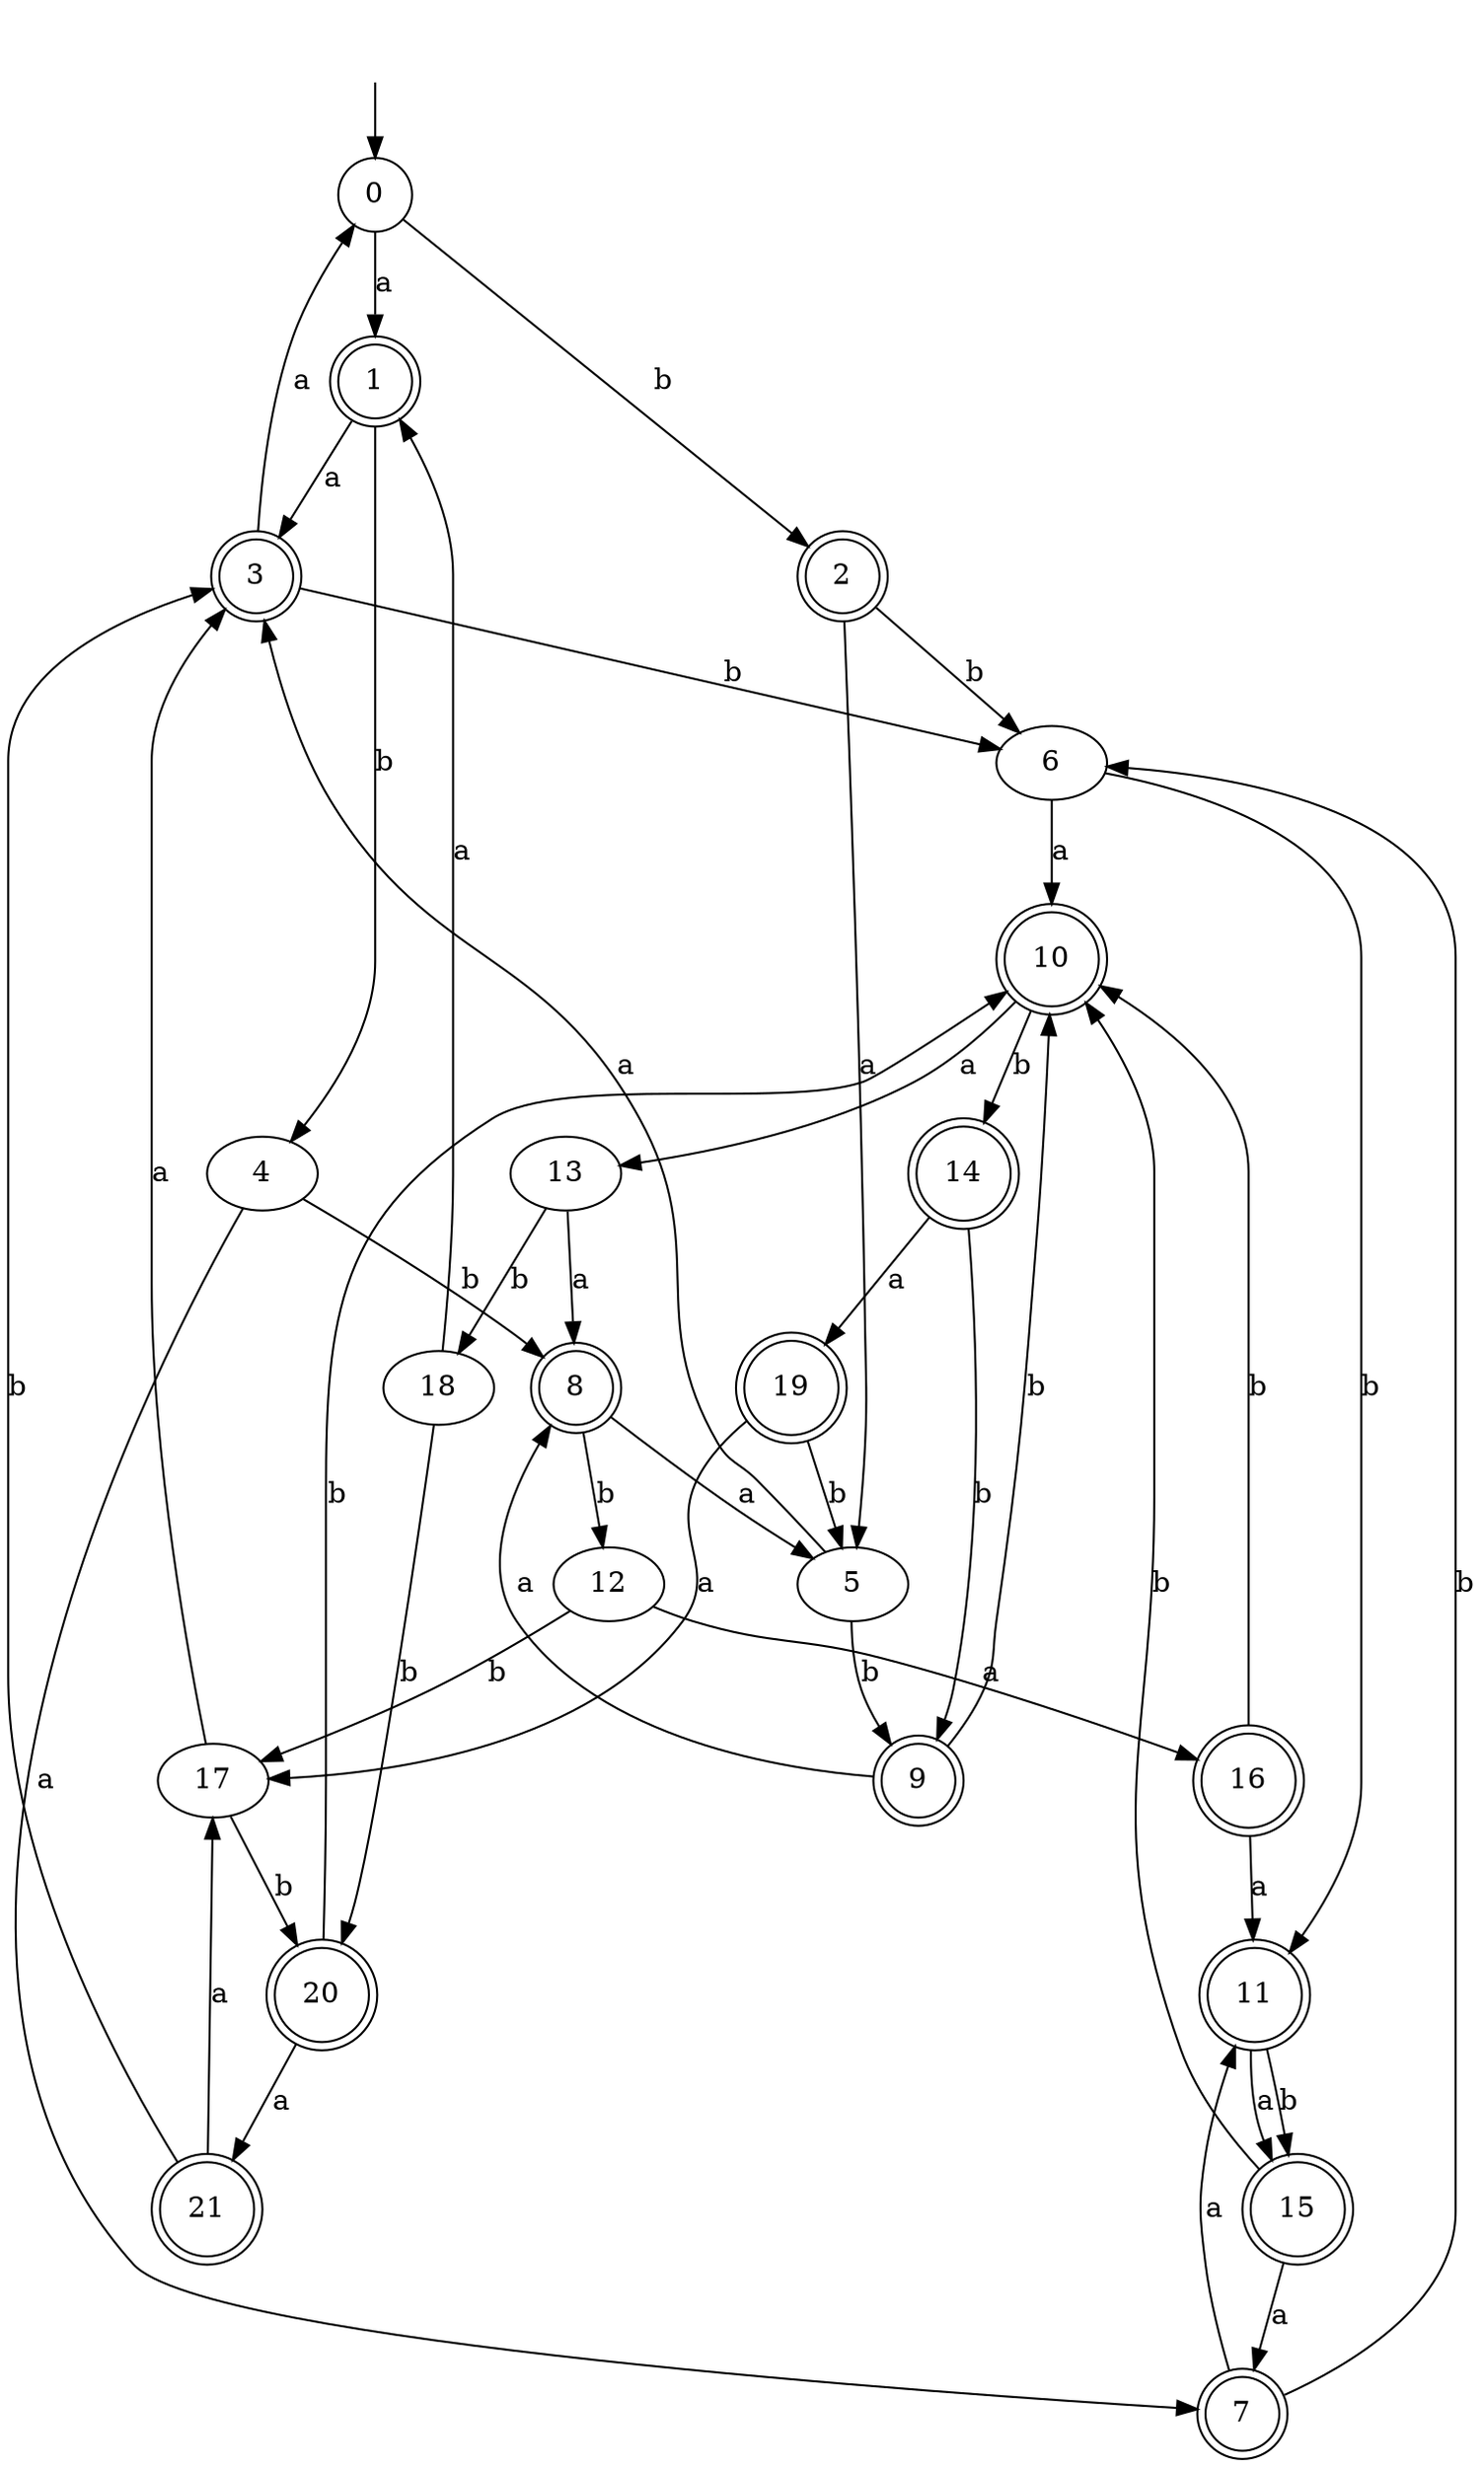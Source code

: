 digraph RandomDFA {
  __start0 [label="", shape=none];
  __start0 -> 0 [label=""];
  0 [shape=circle]
  0 -> 1 [label="a"]
  0 -> 2 [label="b"]
  1 [shape=doublecircle]
  1 -> 3 [label="a"]
  1 -> 4 [label="b"]
  2 [shape=doublecircle]
  2 -> 5 [label="a"]
  2 -> 6 [label="b"]
  3 [shape=doublecircle]
  3 -> 0 [label="a"]
  3 -> 6 [label="b"]
  4
  4 -> 7 [label="a"]
  4 -> 8 [label="b"]
  5
  5 -> 3 [label="a"]
  5 -> 9 [label="b"]
  6
  6 -> 10 [label="a"]
  6 -> 11 [label="b"]
  7 [shape=doublecircle]
  7 -> 11 [label="a"]
  7 -> 6 [label="b"]
  8 [shape=doublecircle]
  8 -> 5 [label="a"]
  8 -> 12 [label="b"]
  9 [shape=doublecircle]
  9 -> 8 [label="a"]
  9 -> 10 [label="b"]
  10 [shape=doublecircle]
  10 -> 13 [label="a"]
  10 -> 14 [label="b"]
  11 [shape=doublecircle]
  11 -> 15 [label="a"]
  11 -> 15 [label="b"]
  12
  12 -> 16 [label="a"]
  12 -> 17 [label="b"]
  13
  13 -> 8 [label="a"]
  13 -> 18 [label="b"]
  14 [shape=doublecircle]
  14 -> 19 [label="a"]
  14 -> 9 [label="b"]
  15 [shape=doublecircle]
  15 -> 7 [label="a"]
  15 -> 10 [label="b"]
  16 [shape=doublecircle]
  16 -> 11 [label="a"]
  16 -> 10 [label="b"]
  17
  17 -> 3 [label="a"]
  17 -> 20 [label="b"]
  18
  18 -> 1 [label="a"]
  18 -> 20 [label="b"]
  19 [shape=doublecircle]
  19 -> 17 [label="a"]
  19 -> 5 [label="b"]
  20 [shape=doublecircle]
  20 -> 21 [label="a"]
  20 -> 10 [label="b"]
  21 [shape=doublecircle]
  21 -> 17 [label="a"]
  21 -> 3 [label="b"]
}

